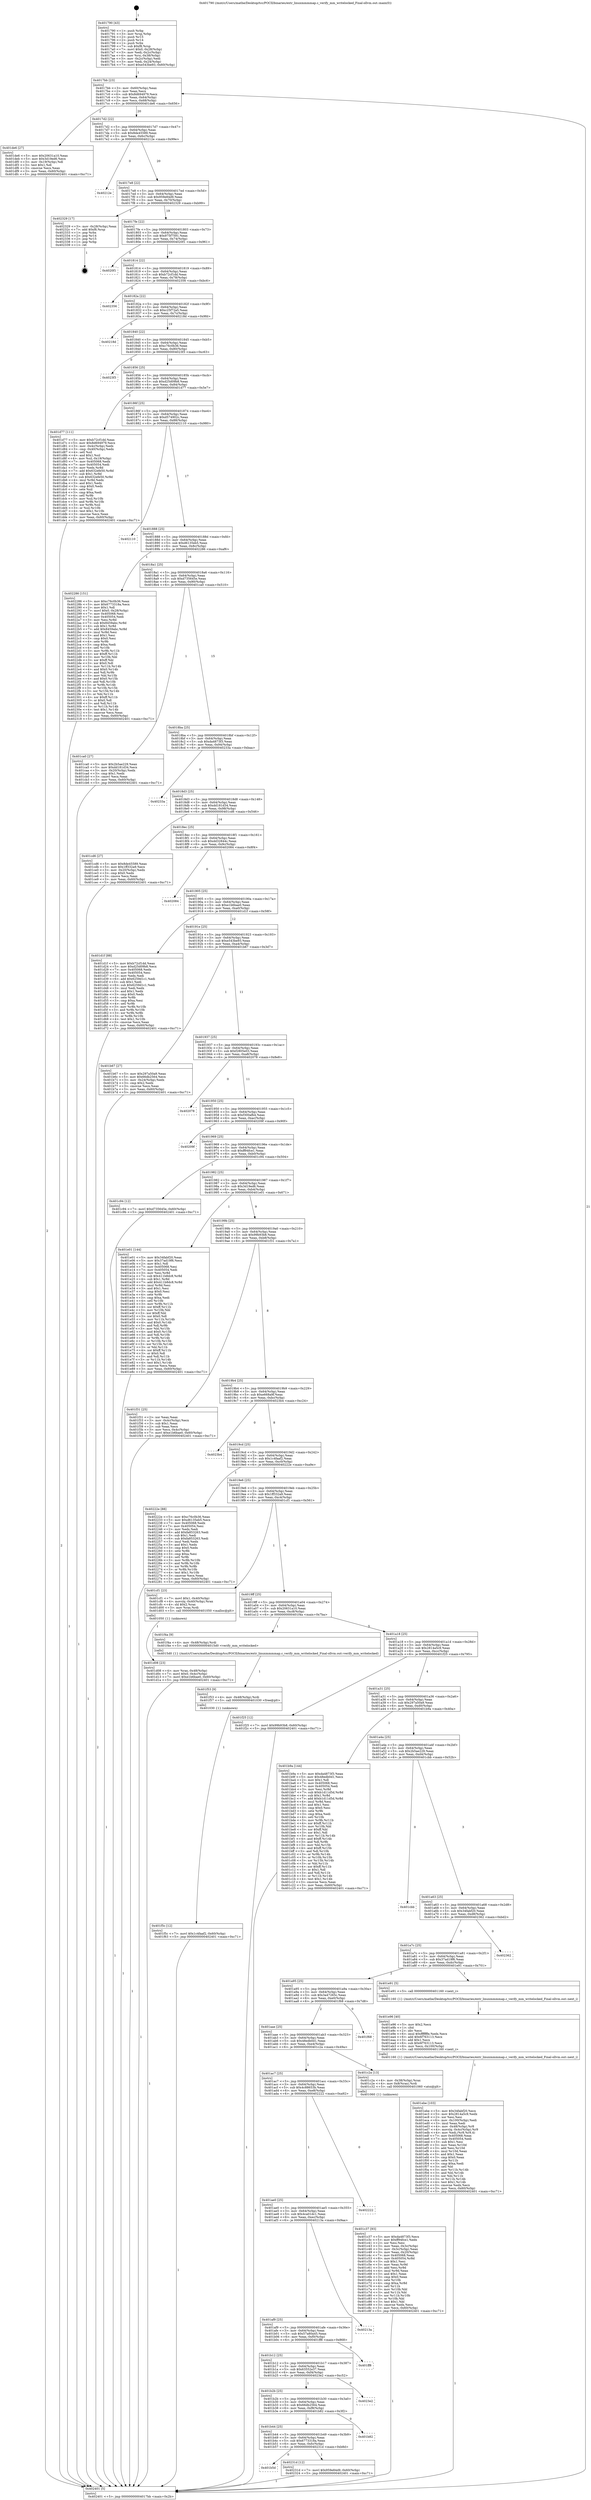 digraph "0x401790" {
  label = "0x401790 (/mnt/c/Users/mathe/Desktop/tcc/POCII/binaries/extr_linuxmmmmap.c_verify_mm_writelocked_Final-ollvm.out::main(0))"
  labelloc = "t"
  node[shape=record]

  Entry [label="",width=0.3,height=0.3,shape=circle,fillcolor=black,style=filled]
  "0x4017bb" [label="{
     0x4017bb [23]\l
     | [instrs]\l
     &nbsp;&nbsp;0x4017bb \<+3\>: mov -0x60(%rbp),%eax\l
     &nbsp;&nbsp;0x4017be \<+2\>: mov %eax,%ecx\l
     &nbsp;&nbsp;0x4017c0 \<+6\>: sub $0x8d694979,%ecx\l
     &nbsp;&nbsp;0x4017c6 \<+3\>: mov %eax,-0x64(%rbp)\l
     &nbsp;&nbsp;0x4017c9 \<+3\>: mov %ecx,-0x68(%rbp)\l
     &nbsp;&nbsp;0x4017cc \<+6\>: je 0000000000401de6 \<main+0x656\>\l
  }"]
  "0x401de6" [label="{
     0x401de6 [27]\l
     | [instrs]\l
     &nbsp;&nbsp;0x401de6 \<+5\>: mov $0x20631a10,%eax\l
     &nbsp;&nbsp;0x401deb \<+5\>: mov $0x3d19ed6,%ecx\l
     &nbsp;&nbsp;0x401df0 \<+3\>: mov -0x19(%rbp),%dl\l
     &nbsp;&nbsp;0x401df3 \<+3\>: test $0x1,%dl\l
     &nbsp;&nbsp;0x401df6 \<+3\>: cmovne %ecx,%eax\l
     &nbsp;&nbsp;0x401df9 \<+3\>: mov %eax,-0x60(%rbp)\l
     &nbsp;&nbsp;0x401dfc \<+5\>: jmp 0000000000402401 \<main+0xc71\>\l
  }"]
  "0x4017d2" [label="{
     0x4017d2 [22]\l
     | [instrs]\l
     &nbsp;&nbsp;0x4017d2 \<+5\>: jmp 00000000004017d7 \<main+0x47\>\l
     &nbsp;&nbsp;0x4017d7 \<+3\>: mov -0x64(%rbp),%eax\l
     &nbsp;&nbsp;0x4017da \<+5\>: sub $0x8de45589,%eax\l
     &nbsp;&nbsp;0x4017df \<+3\>: mov %eax,-0x6c(%rbp)\l
     &nbsp;&nbsp;0x4017e2 \<+6\>: je 000000000040212e \<main+0x99e\>\l
  }"]
  Exit [label="",width=0.3,height=0.3,shape=circle,fillcolor=black,style=filled,peripheries=2]
  "0x40212e" [label="{
     0x40212e\l
  }", style=dashed]
  "0x4017e8" [label="{
     0x4017e8 [22]\l
     | [instrs]\l
     &nbsp;&nbsp;0x4017e8 \<+5\>: jmp 00000000004017ed \<main+0x5d\>\l
     &nbsp;&nbsp;0x4017ed \<+3\>: mov -0x64(%rbp),%eax\l
     &nbsp;&nbsp;0x4017f0 \<+5\>: sub $0x959e84d9,%eax\l
     &nbsp;&nbsp;0x4017f5 \<+3\>: mov %eax,-0x70(%rbp)\l
     &nbsp;&nbsp;0x4017f8 \<+6\>: je 0000000000402329 \<main+0xb99\>\l
  }"]
  "0x401b5d" [label="{
     0x401b5d\l
  }", style=dashed]
  "0x402329" [label="{
     0x402329 [17]\l
     | [instrs]\l
     &nbsp;&nbsp;0x402329 \<+3\>: mov -0x28(%rbp),%eax\l
     &nbsp;&nbsp;0x40232c \<+7\>: add $0xf8,%rsp\l
     &nbsp;&nbsp;0x402333 \<+1\>: pop %rbx\l
     &nbsp;&nbsp;0x402334 \<+2\>: pop %r14\l
     &nbsp;&nbsp;0x402336 \<+2\>: pop %r15\l
     &nbsp;&nbsp;0x402338 \<+1\>: pop %rbp\l
     &nbsp;&nbsp;0x402339 \<+1\>: ret\l
  }"]
  "0x4017fe" [label="{
     0x4017fe [22]\l
     | [instrs]\l
     &nbsp;&nbsp;0x4017fe \<+5\>: jmp 0000000000401803 \<main+0x73\>\l
     &nbsp;&nbsp;0x401803 \<+3\>: mov -0x64(%rbp),%eax\l
     &nbsp;&nbsp;0x401806 \<+5\>: sub $0x975f7591,%eax\l
     &nbsp;&nbsp;0x40180b \<+3\>: mov %eax,-0x74(%rbp)\l
     &nbsp;&nbsp;0x40180e \<+6\>: je 00000000004020f1 \<main+0x961\>\l
  }"]
  "0x40231d" [label="{
     0x40231d [12]\l
     | [instrs]\l
     &nbsp;&nbsp;0x40231d \<+7\>: movl $0x959e84d9,-0x60(%rbp)\l
     &nbsp;&nbsp;0x402324 \<+5\>: jmp 0000000000402401 \<main+0xc71\>\l
  }"]
  "0x4020f1" [label="{
     0x4020f1\l
  }", style=dashed]
  "0x401814" [label="{
     0x401814 [22]\l
     | [instrs]\l
     &nbsp;&nbsp;0x401814 \<+5\>: jmp 0000000000401819 \<main+0x89\>\l
     &nbsp;&nbsp;0x401819 \<+3\>: mov -0x64(%rbp),%eax\l
     &nbsp;&nbsp;0x40181c \<+5\>: sub $0xb72cf1dd,%eax\l
     &nbsp;&nbsp;0x401821 \<+3\>: mov %eax,-0x78(%rbp)\l
     &nbsp;&nbsp;0x401824 \<+6\>: je 0000000000402356 \<main+0xbc6\>\l
  }"]
  "0x401b44" [label="{
     0x401b44 [25]\l
     | [instrs]\l
     &nbsp;&nbsp;0x401b44 \<+5\>: jmp 0000000000401b49 \<main+0x3b9\>\l
     &nbsp;&nbsp;0x401b49 \<+3\>: mov -0x64(%rbp),%eax\l
     &nbsp;&nbsp;0x401b4c \<+5\>: sub $0x6773318a,%eax\l
     &nbsp;&nbsp;0x401b51 \<+6\>: mov %eax,-0xfc(%rbp)\l
     &nbsp;&nbsp;0x401b57 \<+6\>: je 000000000040231d \<main+0xb8d\>\l
  }"]
  "0x402356" [label="{
     0x402356\l
  }", style=dashed]
  "0x40182a" [label="{
     0x40182a [22]\l
     | [instrs]\l
     &nbsp;&nbsp;0x40182a \<+5\>: jmp 000000000040182f \<main+0x9f\>\l
     &nbsp;&nbsp;0x40182f \<+3\>: mov -0x64(%rbp),%eax\l
     &nbsp;&nbsp;0x401832 \<+5\>: sub $0xc25f72a5,%eax\l
     &nbsp;&nbsp;0x401837 \<+3\>: mov %eax,-0x7c(%rbp)\l
     &nbsp;&nbsp;0x40183a \<+6\>: je 000000000040218d \<main+0x9fd\>\l
  }"]
  "0x401b82" [label="{
     0x401b82\l
  }", style=dashed]
  "0x40218d" [label="{
     0x40218d\l
  }", style=dashed]
  "0x401840" [label="{
     0x401840 [22]\l
     | [instrs]\l
     &nbsp;&nbsp;0x401840 \<+5\>: jmp 0000000000401845 \<main+0xb5\>\l
     &nbsp;&nbsp;0x401845 \<+3\>: mov -0x64(%rbp),%eax\l
     &nbsp;&nbsp;0x401848 \<+5\>: sub $0xc76c0b36,%eax\l
     &nbsp;&nbsp;0x40184d \<+3\>: mov %eax,-0x80(%rbp)\l
     &nbsp;&nbsp;0x401850 \<+6\>: je 00000000004023f3 \<main+0xc63\>\l
  }"]
  "0x401b2b" [label="{
     0x401b2b [25]\l
     | [instrs]\l
     &nbsp;&nbsp;0x401b2b \<+5\>: jmp 0000000000401b30 \<main+0x3a0\>\l
     &nbsp;&nbsp;0x401b30 \<+3\>: mov -0x64(%rbp),%eax\l
     &nbsp;&nbsp;0x401b33 \<+5\>: sub $0x66db2564,%eax\l
     &nbsp;&nbsp;0x401b38 \<+6\>: mov %eax,-0xf8(%rbp)\l
     &nbsp;&nbsp;0x401b3e \<+6\>: je 0000000000401b82 \<main+0x3f2\>\l
  }"]
  "0x4023f3" [label="{
     0x4023f3\l
  }", style=dashed]
  "0x401856" [label="{
     0x401856 [25]\l
     | [instrs]\l
     &nbsp;&nbsp;0x401856 \<+5\>: jmp 000000000040185b \<main+0xcb\>\l
     &nbsp;&nbsp;0x40185b \<+3\>: mov -0x64(%rbp),%eax\l
     &nbsp;&nbsp;0x40185e \<+5\>: sub $0xd25d09b8,%eax\l
     &nbsp;&nbsp;0x401863 \<+6\>: mov %eax,-0x84(%rbp)\l
     &nbsp;&nbsp;0x401869 \<+6\>: je 0000000000401d77 \<main+0x5e7\>\l
  }"]
  "0x4023e2" [label="{
     0x4023e2\l
  }", style=dashed]
  "0x401d77" [label="{
     0x401d77 [111]\l
     | [instrs]\l
     &nbsp;&nbsp;0x401d77 \<+5\>: mov $0xb72cf1dd,%eax\l
     &nbsp;&nbsp;0x401d7c \<+5\>: mov $0x8d694979,%ecx\l
     &nbsp;&nbsp;0x401d81 \<+3\>: mov -0x4c(%rbp),%edx\l
     &nbsp;&nbsp;0x401d84 \<+3\>: cmp -0x40(%rbp),%edx\l
     &nbsp;&nbsp;0x401d87 \<+4\>: setl %sil\l
     &nbsp;&nbsp;0x401d8b \<+4\>: and $0x1,%sil\l
     &nbsp;&nbsp;0x401d8f \<+4\>: mov %sil,-0x19(%rbp)\l
     &nbsp;&nbsp;0x401d93 \<+7\>: mov 0x405068,%edx\l
     &nbsp;&nbsp;0x401d9a \<+7\>: mov 0x405054,%edi\l
     &nbsp;&nbsp;0x401da1 \<+3\>: mov %edx,%r8d\l
     &nbsp;&nbsp;0x401da4 \<+7\>: add $0x632efe50,%r8d\l
     &nbsp;&nbsp;0x401dab \<+4\>: sub $0x1,%r8d\l
     &nbsp;&nbsp;0x401daf \<+7\>: sub $0x632efe50,%r8d\l
     &nbsp;&nbsp;0x401db6 \<+4\>: imul %r8d,%edx\l
     &nbsp;&nbsp;0x401dba \<+3\>: and $0x1,%edx\l
     &nbsp;&nbsp;0x401dbd \<+3\>: cmp $0x0,%edx\l
     &nbsp;&nbsp;0x401dc0 \<+4\>: sete %sil\l
     &nbsp;&nbsp;0x401dc4 \<+3\>: cmp $0xa,%edi\l
     &nbsp;&nbsp;0x401dc7 \<+4\>: setl %r9b\l
     &nbsp;&nbsp;0x401dcb \<+3\>: mov %sil,%r10b\l
     &nbsp;&nbsp;0x401dce \<+3\>: and %r9b,%r10b\l
     &nbsp;&nbsp;0x401dd1 \<+3\>: xor %r9b,%sil\l
     &nbsp;&nbsp;0x401dd4 \<+3\>: or %sil,%r10b\l
     &nbsp;&nbsp;0x401dd7 \<+4\>: test $0x1,%r10b\l
     &nbsp;&nbsp;0x401ddb \<+3\>: cmovne %ecx,%eax\l
     &nbsp;&nbsp;0x401dde \<+3\>: mov %eax,-0x60(%rbp)\l
     &nbsp;&nbsp;0x401de1 \<+5\>: jmp 0000000000402401 \<main+0xc71\>\l
  }"]
  "0x40186f" [label="{
     0x40186f [25]\l
     | [instrs]\l
     &nbsp;&nbsp;0x40186f \<+5\>: jmp 0000000000401874 \<main+0xe4\>\l
     &nbsp;&nbsp;0x401874 \<+3\>: mov -0x64(%rbp),%eax\l
     &nbsp;&nbsp;0x401877 \<+5\>: sub $0xd574902c,%eax\l
     &nbsp;&nbsp;0x40187c \<+6\>: mov %eax,-0x88(%rbp)\l
     &nbsp;&nbsp;0x401882 \<+6\>: je 0000000000402110 \<main+0x980\>\l
  }"]
  "0x401b12" [label="{
     0x401b12 [25]\l
     | [instrs]\l
     &nbsp;&nbsp;0x401b12 \<+5\>: jmp 0000000000401b17 \<main+0x387\>\l
     &nbsp;&nbsp;0x401b17 \<+3\>: mov -0x64(%rbp),%eax\l
     &nbsp;&nbsp;0x401b1a \<+5\>: sub $0x63552e37,%eax\l
     &nbsp;&nbsp;0x401b1f \<+6\>: mov %eax,-0xf4(%rbp)\l
     &nbsp;&nbsp;0x401b25 \<+6\>: je 00000000004023e2 \<main+0xc52\>\l
  }"]
  "0x402110" [label="{
     0x402110\l
  }", style=dashed]
  "0x401888" [label="{
     0x401888 [25]\l
     | [instrs]\l
     &nbsp;&nbsp;0x401888 \<+5\>: jmp 000000000040188d \<main+0xfd\>\l
     &nbsp;&nbsp;0x40188d \<+3\>: mov -0x64(%rbp),%eax\l
     &nbsp;&nbsp;0x401890 \<+5\>: sub $0xd6135eb5,%eax\l
     &nbsp;&nbsp;0x401895 \<+6\>: mov %eax,-0x8c(%rbp)\l
     &nbsp;&nbsp;0x40189b \<+6\>: je 0000000000402286 \<main+0xaf6\>\l
  }"]
  "0x401ff8" [label="{
     0x401ff8\l
  }", style=dashed]
  "0x402286" [label="{
     0x402286 [151]\l
     | [instrs]\l
     &nbsp;&nbsp;0x402286 \<+5\>: mov $0xc76c0b36,%eax\l
     &nbsp;&nbsp;0x40228b \<+5\>: mov $0x6773318a,%ecx\l
     &nbsp;&nbsp;0x402290 \<+2\>: mov $0x1,%dl\l
     &nbsp;&nbsp;0x402292 \<+7\>: movl $0x0,-0x28(%rbp)\l
     &nbsp;&nbsp;0x402299 \<+7\>: mov 0x405068,%esi\l
     &nbsp;&nbsp;0x4022a0 \<+7\>: mov 0x405054,%edi\l
     &nbsp;&nbsp;0x4022a7 \<+3\>: mov %esi,%r8d\l
     &nbsp;&nbsp;0x4022aa \<+7\>: sub $0x8459abc,%r8d\l
     &nbsp;&nbsp;0x4022b1 \<+4\>: sub $0x1,%r8d\l
     &nbsp;&nbsp;0x4022b5 \<+7\>: add $0x8459abc,%r8d\l
     &nbsp;&nbsp;0x4022bc \<+4\>: imul %r8d,%esi\l
     &nbsp;&nbsp;0x4022c0 \<+3\>: and $0x1,%esi\l
     &nbsp;&nbsp;0x4022c3 \<+3\>: cmp $0x0,%esi\l
     &nbsp;&nbsp;0x4022c6 \<+4\>: sete %r9b\l
     &nbsp;&nbsp;0x4022ca \<+3\>: cmp $0xa,%edi\l
     &nbsp;&nbsp;0x4022cd \<+4\>: setl %r10b\l
     &nbsp;&nbsp;0x4022d1 \<+3\>: mov %r9b,%r11b\l
     &nbsp;&nbsp;0x4022d4 \<+4\>: xor $0xff,%r11b\l
     &nbsp;&nbsp;0x4022d8 \<+3\>: mov %r10b,%bl\l
     &nbsp;&nbsp;0x4022db \<+3\>: xor $0xff,%bl\l
     &nbsp;&nbsp;0x4022de \<+3\>: xor $0x0,%dl\l
     &nbsp;&nbsp;0x4022e1 \<+3\>: mov %r11b,%r14b\l
     &nbsp;&nbsp;0x4022e4 \<+4\>: and $0x0,%r14b\l
     &nbsp;&nbsp;0x4022e8 \<+3\>: and %dl,%r9b\l
     &nbsp;&nbsp;0x4022eb \<+3\>: mov %bl,%r15b\l
     &nbsp;&nbsp;0x4022ee \<+4\>: and $0x0,%r15b\l
     &nbsp;&nbsp;0x4022f2 \<+3\>: and %dl,%r10b\l
     &nbsp;&nbsp;0x4022f5 \<+3\>: or %r9b,%r14b\l
     &nbsp;&nbsp;0x4022f8 \<+3\>: or %r10b,%r15b\l
     &nbsp;&nbsp;0x4022fb \<+3\>: xor %r15b,%r14b\l
     &nbsp;&nbsp;0x4022fe \<+3\>: or %bl,%r11b\l
     &nbsp;&nbsp;0x402301 \<+4\>: xor $0xff,%r11b\l
     &nbsp;&nbsp;0x402305 \<+3\>: or $0x0,%dl\l
     &nbsp;&nbsp;0x402308 \<+3\>: and %dl,%r11b\l
     &nbsp;&nbsp;0x40230b \<+3\>: or %r11b,%r14b\l
     &nbsp;&nbsp;0x40230e \<+4\>: test $0x1,%r14b\l
     &nbsp;&nbsp;0x402312 \<+3\>: cmovne %ecx,%eax\l
     &nbsp;&nbsp;0x402315 \<+3\>: mov %eax,-0x60(%rbp)\l
     &nbsp;&nbsp;0x402318 \<+5\>: jmp 0000000000402401 \<main+0xc71\>\l
  }"]
  "0x4018a1" [label="{
     0x4018a1 [25]\l
     | [instrs]\l
     &nbsp;&nbsp;0x4018a1 \<+5\>: jmp 00000000004018a6 \<main+0x116\>\l
     &nbsp;&nbsp;0x4018a6 \<+3\>: mov -0x64(%rbp),%eax\l
     &nbsp;&nbsp;0x4018a9 \<+5\>: sub $0xd735645e,%eax\l
     &nbsp;&nbsp;0x4018ae \<+6\>: mov %eax,-0x90(%rbp)\l
     &nbsp;&nbsp;0x4018b4 \<+6\>: je 0000000000401ca0 \<main+0x510\>\l
  }"]
  "0x401af9" [label="{
     0x401af9 [25]\l
     | [instrs]\l
     &nbsp;&nbsp;0x401af9 \<+5\>: jmp 0000000000401afe \<main+0x36e\>\l
     &nbsp;&nbsp;0x401afe \<+3\>: mov -0x64(%rbp),%eax\l
     &nbsp;&nbsp;0x401b01 \<+5\>: sub $0x57a80a45,%eax\l
     &nbsp;&nbsp;0x401b06 \<+6\>: mov %eax,-0xf0(%rbp)\l
     &nbsp;&nbsp;0x401b0c \<+6\>: je 0000000000401ff8 \<main+0x868\>\l
  }"]
  "0x401ca0" [label="{
     0x401ca0 [27]\l
     | [instrs]\l
     &nbsp;&nbsp;0x401ca0 \<+5\>: mov $0x2b5ae229,%eax\l
     &nbsp;&nbsp;0x401ca5 \<+5\>: mov $0xdd181d34,%ecx\l
     &nbsp;&nbsp;0x401caa \<+3\>: mov -0x20(%rbp),%edx\l
     &nbsp;&nbsp;0x401cad \<+3\>: cmp $0x1,%edx\l
     &nbsp;&nbsp;0x401cb0 \<+3\>: cmovl %ecx,%eax\l
     &nbsp;&nbsp;0x401cb3 \<+3\>: mov %eax,-0x60(%rbp)\l
     &nbsp;&nbsp;0x401cb6 \<+5\>: jmp 0000000000402401 \<main+0xc71\>\l
  }"]
  "0x4018ba" [label="{
     0x4018ba [25]\l
     | [instrs]\l
     &nbsp;&nbsp;0x4018ba \<+5\>: jmp 00000000004018bf \<main+0x12f\>\l
     &nbsp;&nbsp;0x4018bf \<+3\>: mov -0x64(%rbp),%eax\l
     &nbsp;&nbsp;0x4018c2 \<+5\>: sub $0xda4873f3,%eax\l
     &nbsp;&nbsp;0x4018c7 \<+6\>: mov %eax,-0x94(%rbp)\l
     &nbsp;&nbsp;0x4018cd \<+6\>: je 000000000040233a \<main+0xbaa\>\l
  }"]
  "0x40213a" [label="{
     0x40213a\l
  }", style=dashed]
  "0x40233a" [label="{
     0x40233a\l
  }", style=dashed]
  "0x4018d3" [label="{
     0x4018d3 [25]\l
     | [instrs]\l
     &nbsp;&nbsp;0x4018d3 \<+5\>: jmp 00000000004018d8 \<main+0x148\>\l
     &nbsp;&nbsp;0x4018d8 \<+3\>: mov -0x64(%rbp),%eax\l
     &nbsp;&nbsp;0x4018db \<+5\>: sub $0xdd181d34,%eax\l
     &nbsp;&nbsp;0x4018e0 \<+6\>: mov %eax,-0x98(%rbp)\l
     &nbsp;&nbsp;0x4018e6 \<+6\>: je 0000000000401cd6 \<main+0x546\>\l
  }"]
  "0x401ae0" [label="{
     0x401ae0 [25]\l
     | [instrs]\l
     &nbsp;&nbsp;0x401ae0 \<+5\>: jmp 0000000000401ae5 \<main+0x355\>\l
     &nbsp;&nbsp;0x401ae5 \<+3\>: mov -0x64(%rbp),%eax\l
     &nbsp;&nbsp;0x401ae8 \<+5\>: sub $0x4ca01dc1,%eax\l
     &nbsp;&nbsp;0x401aed \<+6\>: mov %eax,-0xec(%rbp)\l
     &nbsp;&nbsp;0x401af3 \<+6\>: je 000000000040213a \<main+0x9aa\>\l
  }"]
  "0x401cd6" [label="{
     0x401cd6 [27]\l
     | [instrs]\l
     &nbsp;&nbsp;0x401cd6 \<+5\>: mov $0x8de45589,%eax\l
     &nbsp;&nbsp;0x401cdb \<+5\>: mov $0x1ff332a9,%ecx\l
     &nbsp;&nbsp;0x401ce0 \<+3\>: mov -0x20(%rbp),%edx\l
     &nbsp;&nbsp;0x401ce3 \<+3\>: cmp $0x0,%edx\l
     &nbsp;&nbsp;0x401ce6 \<+3\>: cmove %ecx,%eax\l
     &nbsp;&nbsp;0x401ce9 \<+3\>: mov %eax,-0x60(%rbp)\l
     &nbsp;&nbsp;0x401cec \<+5\>: jmp 0000000000402401 \<main+0xc71\>\l
  }"]
  "0x4018ec" [label="{
     0x4018ec [25]\l
     | [instrs]\l
     &nbsp;&nbsp;0x4018ec \<+5\>: jmp 00000000004018f1 \<main+0x161\>\l
     &nbsp;&nbsp;0x4018f1 \<+3\>: mov -0x64(%rbp),%eax\l
     &nbsp;&nbsp;0x4018f4 \<+5\>: sub $0xdd32844c,%eax\l
     &nbsp;&nbsp;0x4018f9 \<+6\>: mov %eax,-0x9c(%rbp)\l
     &nbsp;&nbsp;0x4018ff \<+6\>: je 0000000000402084 \<main+0x8f4\>\l
  }"]
  "0x402222" [label="{
     0x402222\l
  }", style=dashed]
  "0x402084" [label="{
     0x402084\l
  }", style=dashed]
  "0x401905" [label="{
     0x401905 [25]\l
     | [instrs]\l
     &nbsp;&nbsp;0x401905 \<+5\>: jmp 000000000040190a \<main+0x17a\>\l
     &nbsp;&nbsp;0x40190a \<+3\>: mov -0x64(%rbp),%eax\l
     &nbsp;&nbsp;0x40190d \<+5\>: sub $0xe1b6bae0,%eax\l
     &nbsp;&nbsp;0x401912 \<+6\>: mov %eax,-0xa0(%rbp)\l
     &nbsp;&nbsp;0x401918 \<+6\>: je 0000000000401d1f \<main+0x58f\>\l
  }"]
  "0x401f5c" [label="{
     0x401f5c [12]\l
     | [instrs]\l
     &nbsp;&nbsp;0x401f5c \<+7\>: movl $0x1c4faaf2,-0x60(%rbp)\l
     &nbsp;&nbsp;0x401f63 \<+5\>: jmp 0000000000402401 \<main+0xc71\>\l
  }"]
  "0x401d1f" [label="{
     0x401d1f [88]\l
     | [instrs]\l
     &nbsp;&nbsp;0x401d1f \<+5\>: mov $0xb72cf1dd,%eax\l
     &nbsp;&nbsp;0x401d24 \<+5\>: mov $0xd25d09b8,%ecx\l
     &nbsp;&nbsp;0x401d29 \<+7\>: mov 0x405068,%edx\l
     &nbsp;&nbsp;0x401d30 \<+7\>: mov 0x405054,%esi\l
     &nbsp;&nbsp;0x401d37 \<+2\>: mov %edx,%edi\l
     &nbsp;&nbsp;0x401d39 \<+6\>: add $0x6259d1c1,%edi\l
     &nbsp;&nbsp;0x401d3f \<+3\>: sub $0x1,%edi\l
     &nbsp;&nbsp;0x401d42 \<+6\>: sub $0x6259d1c1,%edi\l
     &nbsp;&nbsp;0x401d48 \<+3\>: imul %edi,%edx\l
     &nbsp;&nbsp;0x401d4b \<+3\>: and $0x1,%edx\l
     &nbsp;&nbsp;0x401d4e \<+3\>: cmp $0x0,%edx\l
     &nbsp;&nbsp;0x401d51 \<+4\>: sete %r8b\l
     &nbsp;&nbsp;0x401d55 \<+3\>: cmp $0xa,%esi\l
     &nbsp;&nbsp;0x401d58 \<+4\>: setl %r9b\l
     &nbsp;&nbsp;0x401d5c \<+3\>: mov %r8b,%r10b\l
     &nbsp;&nbsp;0x401d5f \<+3\>: and %r9b,%r10b\l
     &nbsp;&nbsp;0x401d62 \<+3\>: xor %r9b,%r8b\l
     &nbsp;&nbsp;0x401d65 \<+3\>: or %r8b,%r10b\l
     &nbsp;&nbsp;0x401d68 \<+4\>: test $0x1,%r10b\l
     &nbsp;&nbsp;0x401d6c \<+3\>: cmovne %ecx,%eax\l
     &nbsp;&nbsp;0x401d6f \<+3\>: mov %eax,-0x60(%rbp)\l
     &nbsp;&nbsp;0x401d72 \<+5\>: jmp 0000000000402401 \<main+0xc71\>\l
  }"]
  "0x40191e" [label="{
     0x40191e [25]\l
     | [instrs]\l
     &nbsp;&nbsp;0x40191e \<+5\>: jmp 0000000000401923 \<main+0x193\>\l
     &nbsp;&nbsp;0x401923 \<+3\>: mov -0x64(%rbp),%eax\l
     &nbsp;&nbsp;0x401926 \<+5\>: sub $0xe543be93,%eax\l
     &nbsp;&nbsp;0x40192b \<+6\>: mov %eax,-0xa4(%rbp)\l
     &nbsp;&nbsp;0x401931 \<+6\>: je 0000000000401b67 \<main+0x3d7\>\l
  }"]
  "0x401f53" [label="{
     0x401f53 [9]\l
     | [instrs]\l
     &nbsp;&nbsp;0x401f53 \<+4\>: mov -0x48(%rbp),%rdi\l
     &nbsp;&nbsp;0x401f57 \<+5\>: call 0000000000401030 \<free@plt\>\l
     | [calls]\l
     &nbsp;&nbsp;0x401030 \{1\} (unknown)\l
  }"]
  "0x401b67" [label="{
     0x401b67 [27]\l
     | [instrs]\l
     &nbsp;&nbsp;0x401b67 \<+5\>: mov $0x297a50a9,%eax\l
     &nbsp;&nbsp;0x401b6c \<+5\>: mov $0x66db2564,%ecx\l
     &nbsp;&nbsp;0x401b71 \<+3\>: mov -0x24(%rbp),%edx\l
     &nbsp;&nbsp;0x401b74 \<+3\>: cmp $0x2,%edx\l
     &nbsp;&nbsp;0x401b77 \<+3\>: cmovne %ecx,%eax\l
     &nbsp;&nbsp;0x401b7a \<+3\>: mov %eax,-0x60(%rbp)\l
     &nbsp;&nbsp;0x401b7d \<+5\>: jmp 0000000000402401 \<main+0xc71\>\l
  }"]
  "0x401937" [label="{
     0x401937 [25]\l
     | [instrs]\l
     &nbsp;&nbsp;0x401937 \<+5\>: jmp 000000000040193c \<main+0x1ac\>\l
     &nbsp;&nbsp;0x40193c \<+3\>: mov -0x64(%rbp),%eax\l
     &nbsp;&nbsp;0x40193f \<+5\>: sub $0xf2805e03,%eax\l
     &nbsp;&nbsp;0x401944 \<+6\>: mov %eax,-0xa8(%rbp)\l
     &nbsp;&nbsp;0x40194a \<+6\>: je 0000000000402078 \<main+0x8e8\>\l
  }"]
  "0x402401" [label="{
     0x402401 [5]\l
     | [instrs]\l
     &nbsp;&nbsp;0x402401 \<+5\>: jmp 00000000004017bb \<main+0x2b\>\l
  }"]
  "0x401790" [label="{
     0x401790 [43]\l
     | [instrs]\l
     &nbsp;&nbsp;0x401790 \<+1\>: push %rbp\l
     &nbsp;&nbsp;0x401791 \<+3\>: mov %rsp,%rbp\l
     &nbsp;&nbsp;0x401794 \<+2\>: push %r15\l
     &nbsp;&nbsp;0x401796 \<+2\>: push %r14\l
     &nbsp;&nbsp;0x401798 \<+1\>: push %rbx\l
     &nbsp;&nbsp;0x401799 \<+7\>: sub $0xf8,%rsp\l
     &nbsp;&nbsp;0x4017a0 \<+7\>: movl $0x0,-0x28(%rbp)\l
     &nbsp;&nbsp;0x4017a7 \<+3\>: mov %edi,-0x2c(%rbp)\l
     &nbsp;&nbsp;0x4017aa \<+4\>: mov %rsi,-0x38(%rbp)\l
     &nbsp;&nbsp;0x4017ae \<+3\>: mov -0x2c(%rbp),%edi\l
     &nbsp;&nbsp;0x4017b1 \<+3\>: mov %edi,-0x24(%rbp)\l
     &nbsp;&nbsp;0x4017b4 \<+7\>: movl $0xe543be93,-0x60(%rbp)\l
  }"]
  "0x401ebe" [label="{
     0x401ebe [103]\l
     | [instrs]\l
     &nbsp;&nbsp;0x401ebe \<+5\>: mov $0x34fabf20,%ecx\l
     &nbsp;&nbsp;0x401ec3 \<+5\>: mov $0x2814a5c9,%edx\l
     &nbsp;&nbsp;0x401ec8 \<+2\>: xor %esi,%esi\l
     &nbsp;&nbsp;0x401eca \<+6\>: mov -0x100(%rbp),%edi\l
     &nbsp;&nbsp;0x401ed0 \<+3\>: imul %eax,%edi\l
     &nbsp;&nbsp;0x401ed3 \<+4\>: mov -0x48(%rbp),%r8\l
     &nbsp;&nbsp;0x401ed7 \<+4\>: movslq -0x4c(%rbp),%r9\l
     &nbsp;&nbsp;0x401edb \<+4\>: mov %edi,(%r8,%r9,4)\l
     &nbsp;&nbsp;0x401edf \<+7\>: mov 0x405068,%eax\l
     &nbsp;&nbsp;0x401ee6 \<+7\>: mov 0x405054,%edi\l
     &nbsp;&nbsp;0x401eed \<+3\>: sub $0x1,%esi\l
     &nbsp;&nbsp;0x401ef0 \<+3\>: mov %eax,%r10d\l
     &nbsp;&nbsp;0x401ef3 \<+3\>: add %esi,%r10d\l
     &nbsp;&nbsp;0x401ef6 \<+4\>: imul %r10d,%eax\l
     &nbsp;&nbsp;0x401efa \<+3\>: and $0x1,%eax\l
     &nbsp;&nbsp;0x401efd \<+3\>: cmp $0x0,%eax\l
     &nbsp;&nbsp;0x401f00 \<+4\>: sete %r11b\l
     &nbsp;&nbsp;0x401f04 \<+3\>: cmp $0xa,%edi\l
     &nbsp;&nbsp;0x401f07 \<+3\>: setl %bl\l
     &nbsp;&nbsp;0x401f0a \<+3\>: mov %r11b,%r14b\l
     &nbsp;&nbsp;0x401f0d \<+3\>: and %bl,%r14b\l
     &nbsp;&nbsp;0x401f10 \<+3\>: xor %bl,%r11b\l
     &nbsp;&nbsp;0x401f13 \<+3\>: or %r11b,%r14b\l
     &nbsp;&nbsp;0x401f16 \<+4\>: test $0x1,%r14b\l
     &nbsp;&nbsp;0x401f1a \<+3\>: cmovne %edx,%ecx\l
     &nbsp;&nbsp;0x401f1d \<+3\>: mov %ecx,-0x60(%rbp)\l
     &nbsp;&nbsp;0x401f20 \<+5\>: jmp 0000000000402401 \<main+0xc71\>\l
  }"]
  "0x402078" [label="{
     0x402078\l
  }", style=dashed]
  "0x401950" [label="{
     0x401950 [25]\l
     | [instrs]\l
     &nbsp;&nbsp;0x401950 \<+5\>: jmp 0000000000401955 \<main+0x1c5\>\l
     &nbsp;&nbsp;0x401955 \<+3\>: mov -0x64(%rbp),%eax\l
     &nbsp;&nbsp;0x401958 \<+5\>: sub $0xf300afb4,%eax\l
     &nbsp;&nbsp;0x40195d \<+6\>: mov %eax,-0xac(%rbp)\l
     &nbsp;&nbsp;0x401963 \<+6\>: je 000000000040209f \<main+0x90f\>\l
  }"]
  "0x401e96" [label="{
     0x401e96 [40]\l
     | [instrs]\l
     &nbsp;&nbsp;0x401e96 \<+5\>: mov $0x2,%ecx\l
     &nbsp;&nbsp;0x401e9b \<+1\>: cltd\l
     &nbsp;&nbsp;0x401e9c \<+2\>: idiv %ecx\l
     &nbsp;&nbsp;0x401e9e \<+6\>: imul $0xfffffffe,%edx,%ecx\l
     &nbsp;&nbsp;0x401ea4 \<+6\>: add $0x6f763113,%ecx\l
     &nbsp;&nbsp;0x401eaa \<+3\>: add $0x1,%ecx\l
     &nbsp;&nbsp;0x401ead \<+6\>: sub $0x6f763113,%ecx\l
     &nbsp;&nbsp;0x401eb3 \<+6\>: mov %ecx,-0x100(%rbp)\l
     &nbsp;&nbsp;0x401eb9 \<+5\>: call 0000000000401160 \<next_i\>\l
     | [calls]\l
     &nbsp;&nbsp;0x401160 \{1\} (/mnt/c/Users/mathe/Desktop/tcc/POCII/binaries/extr_linuxmmmmap.c_verify_mm_writelocked_Final-ollvm.out::next_i)\l
  }"]
  "0x40209f" [label="{
     0x40209f\l
  }", style=dashed]
  "0x401969" [label="{
     0x401969 [25]\l
     | [instrs]\l
     &nbsp;&nbsp;0x401969 \<+5\>: jmp 000000000040196e \<main+0x1de\>\l
     &nbsp;&nbsp;0x40196e \<+3\>: mov -0x64(%rbp),%eax\l
     &nbsp;&nbsp;0x401971 \<+5\>: sub $0xff94fce1,%eax\l
     &nbsp;&nbsp;0x401976 \<+6\>: mov %eax,-0xb0(%rbp)\l
     &nbsp;&nbsp;0x40197c \<+6\>: je 0000000000401c94 \<main+0x504\>\l
  }"]
  "0x401d08" [label="{
     0x401d08 [23]\l
     | [instrs]\l
     &nbsp;&nbsp;0x401d08 \<+4\>: mov %rax,-0x48(%rbp)\l
     &nbsp;&nbsp;0x401d0c \<+7\>: movl $0x0,-0x4c(%rbp)\l
     &nbsp;&nbsp;0x401d13 \<+7\>: movl $0xe1b6bae0,-0x60(%rbp)\l
     &nbsp;&nbsp;0x401d1a \<+5\>: jmp 0000000000402401 \<main+0xc71\>\l
  }"]
  "0x401c94" [label="{
     0x401c94 [12]\l
     | [instrs]\l
     &nbsp;&nbsp;0x401c94 \<+7\>: movl $0xd735645e,-0x60(%rbp)\l
     &nbsp;&nbsp;0x401c9b \<+5\>: jmp 0000000000402401 \<main+0xc71\>\l
  }"]
  "0x401982" [label="{
     0x401982 [25]\l
     | [instrs]\l
     &nbsp;&nbsp;0x401982 \<+5\>: jmp 0000000000401987 \<main+0x1f7\>\l
     &nbsp;&nbsp;0x401987 \<+3\>: mov -0x64(%rbp),%eax\l
     &nbsp;&nbsp;0x40198a \<+5\>: sub $0x3d19ed6,%eax\l
     &nbsp;&nbsp;0x40198f \<+6\>: mov %eax,-0xb4(%rbp)\l
     &nbsp;&nbsp;0x401995 \<+6\>: je 0000000000401e01 \<main+0x671\>\l
  }"]
  "0x401c37" [label="{
     0x401c37 [93]\l
     | [instrs]\l
     &nbsp;&nbsp;0x401c37 \<+5\>: mov $0xda4873f3,%ecx\l
     &nbsp;&nbsp;0x401c3c \<+5\>: mov $0xff94fce1,%edx\l
     &nbsp;&nbsp;0x401c41 \<+2\>: xor %esi,%esi\l
     &nbsp;&nbsp;0x401c43 \<+3\>: mov %eax,-0x3c(%rbp)\l
     &nbsp;&nbsp;0x401c46 \<+3\>: mov -0x3c(%rbp),%eax\l
     &nbsp;&nbsp;0x401c49 \<+3\>: mov %eax,-0x20(%rbp)\l
     &nbsp;&nbsp;0x401c4c \<+7\>: mov 0x405068,%eax\l
     &nbsp;&nbsp;0x401c53 \<+8\>: mov 0x405054,%r8d\l
     &nbsp;&nbsp;0x401c5b \<+3\>: sub $0x1,%esi\l
     &nbsp;&nbsp;0x401c5e \<+3\>: mov %eax,%r9d\l
     &nbsp;&nbsp;0x401c61 \<+3\>: add %esi,%r9d\l
     &nbsp;&nbsp;0x401c64 \<+4\>: imul %r9d,%eax\l
     &nbsp;&nbsp;0x401c68 \<+3\>: and $0x1,%eax\l
     &nbsp;&nbsp;0x401c6b \<+3\>: cmp $0x0,%eax\l
     &nbsp;&nbsp;0x401c6e \<+4\>: sete %r10b\l
     &nbsp;&nbsp;0x401c72 \<+4\>: cmp $0xa,%r8d\l
     &nbsp;&nbsp;0x401c76 \<+4\>: setl %r11b\l
     &nbsp;&nbsp;0x401c7a \<+3\>: mov %r10b,%bl\l
     &nbsp;&nbsp;0x401c7d \<+3\>: and %r11b,%bl\l
     &nbsp;&nbsp;0x401c80 \<+3\>: xor %r11b,%r10b\l
     &nbsp;&nbsp;0x401c83 \<+3\>: or %r10b,%bl\l
     &nbsp;&nbsp;0x401c86 \<+3\>: test $0x1,%bl\l
     &nbsp;&nbsp;0x401c89 \<+3\>: cmovne %edx,%ecx\l
     &nbsp;&nbsp;0x401c8c \<+3\>: mov %ecx,-0x60(%rbp)\l
     &nbsp;&nbsp;0x401c8f \<+5\>: jmp 0000000000402401 \<main+0xc71\>\l
  }"]
  "0x401e01" [label="{
     0x401e01 [144]\l
     | [instrs]\l
     &nbsp;&nbsp;0x401e01 \<+5\>: mov $0x34fabf20,%eax\l
     &nbsp;&nbsp;0x401e06 \<+5\>: mov $0x37ad19f6,%ecx\l
     &nbsp;&nbsp;0x401e0b \<+2\>: mov $0x1,%dl\l
     &nbsp;&nbsp;0x401e0d \<+7\>: mov 0x405068,%esi\l
     &nbsp;&nbsp;0x401e14 \<+7\>: mov 0x405054,%edi\l
     &nbsp;&nbsp;0x401e1b \<+3\>: mov %esi,%r8d\l
     &nbsp;&nbsp;0x401e1e \<+7\>: sub $0x411b8dc8,%r8d\l
     &nbsp;&nbsp;0x401e25 \<+4\>: sub $0x1,%r8d\l
     &nbsp;&nbsp;0x401e29 \<+7\>: add $0x411b8dc8,%r8d\l
     &nbsp;&nbsp;0x401e30 \<+4\>: imul %r8d,%esi\l
     &nbsp;&nbsp;0x401e34 \<+3\>: and $0x1,%esi\l
     &nbsp;&nbsp;0x401e37 \<+3\>: cmp $0x0,%esi\l
     &nbsp;&nbsp;0x401e3a \<+4\>: sete %r9b\l
     &nbsp;&nbsp;0x401e3e \<+3\>: cmp $0xa,%edi\l
     &nbsp;&nbsp;0x401e41 \<+4\>: setl %r10b\l
     &nbsp;&nbsp;0x401e45 \<+3\>: mov %r9b,%r11b\l
     &nbsp;&nbsp;0x401e48 \<+4\>: xor $0xff,%r11b\l
     &nbsp;&nbsp;0x401e4c \<+3\>: mov %r10b,%bl\l
     &nbsp;&nbsp;0x401e4f \<+3\>: xor $0xff,%bl\l
     &nbsp;&nbsp;0x401e52 \<+3\>: xor $0x0,%dl\l
     &nbsp;&nbsp;0x401e55 \<+3\>: mov %r11b,%r14b\l
     &nbsp;&nbsp;0x401e58 \<+4\>: and $0x0,%r14b\l
     &nbsp;&nbsp;0x401e5c \<+3\>: and %dl,%r9b\l
     &nbsp;&nbsp;0x401e5f \<+3\>: mov %bl,%r15b\l
     &nbsp;&nbsp;0x401e62 \<+4\>: and $0x0,%r15b\l
     &nbsp;&nbsp;0x401e66 \<+3\>: and %dl,%r10b\l
     &nbsp;&nbsp;0x401e69 \<+3\>: or %r9b,%r14b\l
     &nbsp;&nbsp;0x401e6c \<+3\>: or %r10b,%r15b\l
     &nbsp;&nbsp;0x401e6f \<+3\>: xor %r15b,%r14b\l
     &nbsp;&nbsp;0x401e72 \<+3\>: or %bl,%r11b\l
     &nbsp;&nbsp;0x401e75 \<+4\>: xor $0xff,%r11b\l
     &nbsp;&nbsp;0x401e79 \<+3\>: or $0x0,%dl\l
     &nbsp;&nbsp;0x401e7c \<+3\>: and %dl,%r11b\l
     &nbsp;&nbsp;0x401e7f \<+3\>: or %r11b,%r14b\l
     &nbsp;&nbsp;0x401e82 \<+4\>: test $0x1,%r14b\l
     &nbsp;&nbsp;0x401e86 \<+3\>: cmovne %ecx,%eax\l
     &nbsp;&nbsp;0x401e89 \<+3\>: mov %eax,-0x60(%rbp)\l
     &nbsp;&nbsp;0x401e8c \<+5\>: jmp 0000000000402401 \<main+0xc71\>\l
  }"]
  "0x40199b" [label="{
     0x40199b [25]\l
     | [instrs]\l
     &nbsp;&nbsp;0x40199b \<+5\>: jmp 00000000004019a0 \<main+0x210\>\l
     &nbsp;&nbsp;0x4019a0 \<+3\>: mov -0x64(%rbp),%eax\l
     &nbsp;&nbsp;0x4019a3 \<+5\>: sub $0x99b93b8,%eax\l
     &nbsp;&nbsp;0x4019a8 \<+6\>: mov %eax,-0xb8(%rbp)\l
     &nbsp;&nbsp;0x4019ae \<+6\>: je 0000000000401f31 \<main+0x7a1\>\l
  }"]
  "0x401ac7" [label="{
     0x401ac7 [25]\l
     | [instrs]\l
     &nbsp;&nbsp;0x401ac7 \<+5\>: jmp 0000000000401acc \<main+0x33c\>\l
     &nbsp;&nbsp;0x401acc \<+3\>: mov -0x64(%rbp),%eax\l
     &nbsp;&nbsp;0x401acf \<+5\>: sub $0x4c88653b,%eax\l
     &nbsp;&nbsp;0x401ad4 \<+6\>: mov %eax,-0xe8(%rbp)\l
     &nbsp;&nbsp;0x401ada \<+6\>: je 0000000000402222 \<main+0xa92\>\l
  }"]
  "0x401f31" [label="{
     0x401f31 [25]\l
     | [instrs]\l
     &nbsp;&nbsp;0x401f31 \<+2\>: xor %eax,%eax\l
     &nbsp;&nbsp;0x401f33 \<+3\>: mov -0x4c(%rbp),%ecx\l
     &nbsp;&nbsp;0x401f36 \<+3\>: sub $0x1,%eax\l
     &nbsp;&nbsp;0x401f39 \<+2\>: sub %eax,%ecx\l
     &nbsp;&nbsp;0x401f3b \<+3\>: mov %ecx,-0x4c(%rbp)\l
     &nbsp;&nbsp;0x401f3e \<+7\>: movl $0xe1b6bae0,-0x60(%rbp)\l
     &nbsp;&nbsp;0x401f45 \<+5\>: jmp 0000000000402401 \<main+0xc71\>\l
  }"]
  "0x4019b4" [label="{
     0x4019b4 [25]\l
     | [instrs]\l
     &nbsp;&nbsp;0x4019b4 \<+5\>: jmp 00000000004019b9 \<main+0x229\>\l
     &nbsp;&nbsp;0x4019b9 \<+3\>: mov -0x64(%rbp),%eax\l
     &nbsp;&nbsp;0x4019bc \<+5\>: sub $0xe668a9f,%eax\l
     &nbsp;&nbsp;0x4019c1 \<+6\>: mov %eax,-0xbc(%rbp)\l
     &nbsp;&nbsp;0x4019c7 \<+6\>: je 00000000004023b4 \<main+0xc24\>\l
  }"]
  "0x401c2a" [label="{
     0x401c2a [13]\l
     | [instrs]\l
     &nbsp;&nbsp;0x401c2a \<+4\>: mov -0x38(%rbp),%rax\l
     &nbsp;&nbsp;0x401c2e \<+4\>: mov 0x8(%rax),%rdi\l
     &nbsp;&nbsp;0x401c32 \<+5\>: call 0000000000401060 \<atoi@plt\>\l
     | [calls]\l
     &nbsp;&nbsp;0x401060 \{1\} (unknown)\l
  }"]
  "0x4023b4" [label="{
     0x4023b4\l
  }", style=dashed]
  "0x4019cd" [label="{
     0x4019cd [25]\l
     | [instrs]\l
     &nbsp;&nbsp;0x4019cd \<+5\>: jmp 00000000004019d2 \<main+0x242\>\l
     &nbsp;&nbsp;0x4019d2 \<+3\>: mov -0x64(%rbp),%eax\l
     &nbsp;&nbsp;0x4019d5 \<+5\>: sub $0x1c4faaf2,%eax\l
     &nbsp;&nbsp;0x4019da \<+6\>: mov %eax,-0xc0(%rbp)\l
     &nbsp;&nbsp;0x4019e0 \<+6\>: je 000000000040222e \<main+0xa9e\>\l
  }"]
  "0x401aae" [label="{
     0x401aae [25]\l
     | [instrs]\l
     &nbsp;&nbsp;0x401aae \<+5\>: jmp 0000000000401ab3 \<main+0x323\>\l
     &nbsp;&nbsp;0x401ab3 \<+3\>: mov -0x64(%rbp),%eax\l
     &nbsp;&nbsp;0x401ab6 \<+5\>: sub $0x48edb0d1,%eax\l
     &nbsp;&nbsp;0x401abb \<+6\>: mov %eax,-0xe4(%rbp)\l
     &nbsp;&nbsp;0x401ac1 \<+6\>: je 0000000000401c2a \<main+0x49a\>\l
  }"]
  "0x40222e" [label="{
     0x40222e [88]\l
     | [instrs]\l
     &nbsp;&nbsp;0x40222e \<+5\>: mov $0xc76c0b36,%eax\l
     &nbsp;&nbsp;0x402233 \<+5\>: mov $0xd6135eb5,%ecx\l
     &nbsp;&nbsp;0x402238 \<+7\>: mov 0x405068,%edx\l
     &nbsp;&nbsp;0x40223f \<+7\>: mov 0x405054,%esi\l
     &nbsp;&nbsp;0x402246 \<+2\>: mov %edx,%edi\l
     &nbsp;&nbsp;0x402248 \<+6\>: add $0xfa853263,%edi\l
     &nbsp;&nbsp;0x40224e \<+3\>: sub $0x1,%edi\l
     &nbsp;&nbsp;0x402251 \<+6\>: sub $0xfa853263,%edi\l
     &nbsp;&nbsp;0x402257 \<+3\>: imul %edi,%edx\l
     &nbsp;&nbsp;0x40225a \<+3\>: and $0x1,%edx\l
     &nbsp;&nbsp;0x40225d \<+3\>: cmp $0x0,%edx\l
     &nbsp;&nbsp;0x402260 \<+4\>: sete %r8b\l
     &nbsp;&nbsp;0x402264 \<+3\>: cmp $0xa,%esi\l
     &nbsp;&nbsp;0x402267 \<+4\>: setl %r9b\l
     &nbsp;&nbsp;0x40226b \<+3\>: mov %r8b,%r10b\l
     &nbsp;&nbsp;0x40226e \<+3\>: and %r9b,%r10b\l
     &nbsp;&nbsp;0x402271 \<+3\>: xor %r9b,%r8b\l
     &nbsp;&nbsp;0x402274 \<+3\>: or %r8b,%r10b\l
     &nbsp;&nbsp;0x402277 \<+4\>: test $0x1,%r10b\l
     &nbsp;&nbsp;0x40227b \<+3\>: cmovne %ecx,%eax\l
     &nbsp;&nbsp;0x40227e \<+3\>: mov %eax,-0x60(%rbp)\l
     &nbsp;&nbsp;0x402281 \<+5\>: jmp 0000000000402401 \<main+0xc71\>\l
  }"]
  "0x4019e6" [label="{
     0x4019e6 [25]\l
     | [instrs]\l
     &nbsp;&nbsp;0x4019e6 \<+5\>: jmp 00000000004019eb \<main+0x25b\>\l
     &nbsp;&nbsp;0x4019eb \<+3\>: mov -0x64(%rbp),%eax\l
     &nbsp;&nbsp;0x4019ee \<+5\>: sub $0x1ff332a9,%eax\l
     &nbsp;&nbsp;0x4019f3 \<+6\>: mov %eax,-0xc4(%rbp)\l
     &nbsp;&nbsp;0x4019f9 \<+6\>: je 0000000000401cf1 \<main+0x561\>\l
  }"]
  "0x401f68" [label="{
     0x401f68\l
  }", style=dashed]
  "0x401cf1" [label="{
     0x401cf1 [23]\l
     | [instrs]\l
     &nbsp;&nbsp;0x401cf1 \<+7\>: movl $0x1,-0x40(%rbp)\l
     &nbsp;&nbsp;0x401cf8 \<+4\>: movslq -0x40(%rbp),%rax\l
     &nbsp;&nbsp;0x401cfc \<+4\>: shl $0x2,%rax\l
     &nbsp;&nbsp;0x401d00 \<+3\>: mov %rax,%rdi\l
     &nbsp;&nbsp;0x401d03 \<+5\>: call 0000000000401050 \<malloc@plt\>\l
     | [calls]\l
     &nbsp;&nbsp;0x401050 \{1\} (unknown)\l
  }"]
  "0x4019ff" [label="{
     0x4019ff [25]\l
     | [instrs]\l
     &nbsp;&nbsp;0x4019ff \<+5\>: jmp 0000000000401a04 \<main+0x274\>\l
     &nbsp;&nbsp;0x401a04 \<+3\>: mov -0x64(%rbp),%eax\l
     &nbsp;&nbsp;0x401a07 \<+5\>: sub $0x20631a10,%eax\l
     &nbsp;&nbsp;0x401a0c \<+6\>: mov %eax,-0xc8(%rbp)\l
     &nbsp;&nbsp;0x401a12 \<+6\>: je 0000000000401f4a \<main+0x7ba\>\l
  }"]
  "0x401a95" [label="{
     0x401a95 [25]\l
     | [instrs]\l
     &nbsp;&nbsp;0x401a95 \<+5\>: jmp 0000000000401a9a \<main+0x30a\>\l
     &nbsp;&nbsp;0x401a9a \<+3\>: mov -0x64(%rbp),%eax\l
     &nbsp;&nbsp;0x401a9d \<+5\>: sub $0x3a47265c,%eax\l
     &nbsp;&nbsp;0x401aa2 \<+6\>: mov %eax,-0xe0(%rbp)\l
     &nbsp;&nbsp;0x401aa8 \<+6\>: je 0000000000401f68 \<main+0x7d8\>\l
  }"]
  "0x401f4a" [label="{
     0x401f4a [9]\l
     | [instrs]\l
     &nbsp;&nbsp;0x401f4a \<+4\>: mov -0x48(%rbp),%rdi\l
     &nbsp;&nbsp;0x401f4e \<+5\>: call 00000000004015d0 \<verify_mm_writelocked\>\l
     | [calls]\l
     &nbsp;&nbsp;0x4015d0 \{1\} (/mnt/c/Users/mathe/Desktop/tcc/POCII/binaries/extr_linuxmmmmap.c_verify_mm_writelocked_Final-ollvm.out::verify_mm_writelocked)\l
  }"]
  "0x401a18" [label="{
     0x401a18 [25]\l
     | [instrs]\l
     &nbsp;&nbsp;0x401a18 \<+5\>: jmp 0000000000401a1d \<main+0x28d\>\l
     &nbsp;&nbsp;0x401a1d \<+3\>: mov -0x64(%rbp),%eax\l
     &nbsp;&nbsp;0x401a20 \<+5\>: sub $0x2814a5c9,%eax\l
     &nbsp;&nbsp;0x401a25 \<+6\>: mov %eax,-0xcc(%rbp)\l
     &nbsp;&nbsp;0x401a2b \<+6\>: je 0000000000401f25 \<main+0x795\>\l
  }"]
  "0x401e91" [label="{
     0x401e91 [5]\l
     | [instrs]\l
     &nbsp;&nbsp;0x401e91 \<+5\>: call 0000000000401160 \<next_i\>\l
     | [calls]\l
     &nbsp;&nbsp;0x401160 \{1\} (/mnt/c/Users/mathe/Desktop/tcc/POCII/binaries/extr_linuxmmmmap.c_verify_mm_writelocked_Final-ollvm.out::next_i)\l
  }"]
  "0x401f25" [label="{
     0x401f25 [12]\l
     | [instrs]\l
     &nbsp;&nbsp;0x401f25 \<+7\>: movl $0x99b93b8,-0x60(%rbp)\l
     &nbsp;&nbsp;0x401f2c \<+5\>: jmp 0000000000402401 \<main+0xc71\>\l
  }"]
  "0x401a31" [label="{
     0x401a31 [25]\l
     | [instrs]\l
     &nbsp;&nbsp;0x401a31 \<+5\>: jmp 0000000000401a36 \<main+0x2a6\>\l
     &nbsp;&nbsp;0x401a36 \<+3\>: mov -0x64(%rbp),%eax\l
     &nbsp;&nbsp;0x401a39 \<+5\>: sub $0x297a50a9,%eax\l
     &nbsp;&nbsp;0x401a3e \<+6\>: mov %eax,-0xd0(%rbp)\l
     &nbsp;&nbsp;0x401a44 \<+6\>: je 0000000000401b9a \<main+0x40a\>\l
  }"]
  "0x401a7c" [label="{
     0x401a7c [25]\l
     | [instrs]\l
     &nbsp;&nbsp;0x401a7c \<+5\>: jmp 0000000000401a81 \<main+0x2f1\>\l
     &nbsp;&nbsp;0x401a81 \<+3\>: mov -0x64(%rbp),%eax\l
     &nbsp;&nbsp;0x401a84 \<+5\>: sub $0x37ad19f6,%eax\l
     &nbsp;&nbsp;0x401a89 \<+6\>: mov %eax,-0xdc(%rbp)\l
     &nbsp;&nbsp;0x401a8f \<+6\>: je 0000000000401e91 \<main+0x701\>\l
  }"]
  "0x401b9a" [label="{
     0x401b9a [144]\l
     | [instrs]\l
     &nbsp;&nbsp;0x401b9a \<+5\>: mov $0xda4873f3,%eax\l
     &nbsp;&nbsp;0x401b9f \<+5\>: mov $0x48edb0d1,%ecx\l
     &nbsp;&nbsp;0x401ba4 \<+2\>: mov $0x1,%dl\l
     &nbsp;&nbsp;0x401ba6 \<+7\>: mov 0x405068,%esi\l
     &nbsp;&nbsp;0x401bad \<+7\>: mov 0x405054,%edi\l
     &nbsp;&nbsp;0x401bb4 \<+3\>: mov %esi,%r8d\l
     &nbsp;&nbsp;0x401bb7 \<+7\>: sub $0xb1d11d5d,%r8d\l
     &nbsp;&nbsp;0x401bbe \<+4\>: sub $0x1,%r8d\l
     &nbsp;&nbsp;0x401bc2 \<+7\>: add $0xb1d11d5d,%r8d\l
     &nbsp;&nbsp;0x401bc9 \<+4\>: imul %r8d,%esi\l
     &nbsp;&nbsp;0x401bcd \<+3\>: and $0x1,%esi\l
     &nbsp;&nbsp;0x401bd0 \<+3\>: cmp $0x0,%esi\l
     &nbsp;&nbsp;0x401bd3 \<+4\>: sete %r9b\l
     &nbsp;&nbsp;0x401bd7 \<+3\>: cmp $0xa,%edi\l
     &nbsp;&nbsp;0x401bda \<+4\>: setl %r10b\l
     &nbsp;&nbsp;0x401bde \<+3\>: mov %r9b,%r11b\l
     &nbsp;&nbsp;0x401be1 \<+4\>: xor $0xff,%r11b\l
     &nbsp;&nbsp;0x401be5 \<+3\>: mov %r10b,%bl\l
     &nbsp;&nbsp;0x401be8 \<+3\>: xor $0xff,%bl\l
     &nbsp;&nbsp;0x401beb \<+3\>: xor $0x1,%dl\l
     &nbsp;&nbsp;0x401bee \<+3\>: mov %r11b,%r14b\l
     &nbsp;&nbsp;0x401bf1 \<+4\>: and $0xff,%r14b\l
     &nbsp;&nbsp;0x401bf5 \<+3\>: and %dl,%r9b\l
     &nbsp;&nbsp;0x401bf8 \<+3\>: mov %bl,%r15b\l
     &nbsp;&nbsp;0x401bfb \<+4\>: and $0xff,%r15b\l
     &nbsp;&nbsp;0x401bff \<+3\>: and %dl,%r10b\l
     &nbsp;&nbsp;0x401c02 \<+3\>: or %r9b,%r14b\l
     &nbsp;&nbsp;0x401c05 \<+3\>: or %r10b,%r15b\l
     &nbsp;&nbsp;0x401c08 \<+3\>: xor %r15b,%r14b\l
     &nbsp;&nbsp;0x401c0b \<+3\>: or %bl,%r11b\l
     &nbsp;&nbsp;0x401c0e \<+4\>: xor $0xff,%r11b\l
     &nbsp;&nbsp;0x401c12 \<+3\>: or $0x1,%dl\l
     &nbsp;&nbsp;0x401c15 \<+3\>: and %dl,%r11b\l
     &nbsp;&nbsp;0x401c18 \<+3\>: or %r11b,%r14b\l
     &nbsp;&nbsp;0x401c1b \<+4\>: test $0x1,%r14b\l
     &nbsp;&nbsp;0x401c1f \<+3\>: cmovne %ecx,%eax\l
     &nbsp;&nbsp;0x401c22 \<+3\>: mov %eax,-0x60(%rbp)\l
     &nbsp;&nbsp;0x401c25 \<+5\>: jmp 0000000000402401 \<main+0xc71\>\l
  }"]
  "0x401a4a" [label="{
     0x401a4a [25]\l
     | [instrs]\l
     &nbsp;&nbsp;0x401a4a \<+5\>: jmp 0000000000401a4f \<main+0x2bf\>\l
     &nbsp;&nbsp;0x401a4f \<+3\>: mov -0x64(%rbp),%eax\l
     &nbsp;&nbsp;0x401a52 \<+5\>: sub $0x2b5ae229,%eax\l
     &nbsp;&nbsp;0x401a57 \<+6\>: mov %eax,-0xd4(%rbp)\l
     &nbsp;&nbsp;0x401a5d \<+6\>: je 0000000000401cbb \<main+0x52b\>\l
  }"]
  "0x402362" [label="{
     0x402362\l
  }", style=dashed]
  "0x401cbb" [label="{
     0x401cbb\l
  }", style=dashed]
  "0x401a63" [label="{
     0x401a63 [25]\l
     | [instrs]\l
     &nbsp;&nbsp;0x401a63 \<+5\>: jmp 0000000000401a68 \<main+0x2d8\>\l
     &nbsp;&nbsp;0x401a68 \<+3\>: mov -0x64(%rbp),%eax\l
     &nbsp;&nbsp;0x401a6b \<+5\>: sub $0x34fabf20,%eax\l
     &nbsp;&nbsp;0x401a70 \<+6\>: mov %eax,-0xd8(%rbp)\l
     &nbsp;&nbsp;0x401a76 \<+6\>: je 0000000000402362 \<main+0xbd2\>\l
  }"]
  Entry -> "0x401790" [label=" 1"]
  "0x4017bb" -> "0x401de6" [label=" 2"]
  "0x4017bb" -> "0x4017d2" [label=" 20"]
  "0x402329" -> Exit [label=" 1"]
  "0x4017d2" -> "0x40212e" [label=" 0"]
  "0x4017d2" -> "0x4017e8" [label=" 20"]
  "0x40231d" -> "0x402401" [label=" 1"]
  "0x4017e8" -> "0x402329" [label=" 1"]
  "0x4017e8" -> "0x4017fe" [label=" 19"]
  "0x401b44" -> "0x401b5d" [label=" 0"]
  "0x4017fe" -> "0x4020f1" [label=" 0"]
  "0x4017fe" -> "0x401814" [label=" 19"]
  "0x401b44" -> "0x40231d" [label=" 1"]
  "0x401814" -> "0x402356" [label=" 0"]
  "0x401814" -> "0x40182a" [label=" 19"]
  "0x401b2b" -> "0x401b44" [label=" 1"]
  "0x40182a" -> "0x40218d" [label=" 0"]
  "0x40182a" -> "0x401840" [label=" 19"]
  "0x401b2b" -> "0x401b82" [label=" 0"]
  "0x401840" -> "0x4023f3" [label=" 0"]
  "0x401840" -> "0x401856" [label=" 19"]
  "0x401b12" -> "0x401b2b" [label=" 1"]
  "0x401856" -> "0x401d77" [label=" 2"]
  "0x401856" -> "0x40186f" [label=" 17"]
  "0x401b12" -> "0x4023e2" [label=" 0"]
  "0x40186f" -> "0x402110" [label=" 0"]
  "0x40186f" -> "0x401888" [label=" 17"]
  "0x401af9" -> "0x401b12" [label=" 1"]
  "0x401888" -> "0x402286" [label=" 1"]
  "0x401888" -> "0x4018a1" [label=" 16"]
  "0x401af9" -> "0x401ff8" [label=" 0"]
  "0x4018a1" -> "0x401ca0" [label=" 1"]
  "0x4018a1" -> "0x4018ba" [label=" 15"]
  "0x401ae0" -> "0x401af9" [label=" 1"]
  "0x4018ba" -> "0x40233a" [label=" 0"]
  "0x4018ba" -> "0x4018d3" [label=" 15"]
  "0x401ae0" -> "0x40213a" [label=" 0"]
  "0x4018d3" -> "0x401cd6" [label=" 1"]
  "0x4018d3" -> "0x4018ec" [label=" 14"]
  "0x401ac7" -> "0x401ae0" [label=" 1"]
  "0x4018ec" -> "0x402084" [label=" 0"]
  "0x4018ec" -> "0x401905" [label=" 14"]
  "0x401ac7" -> "0x402222" [label=" 0"]
  "0x401905" -> "0x401d1f" [label=" 2"]
  "0x401905" -> "0x40191e" [label=" 12"]
  "0x402286" -> "0x402401" [label=" 1"]
  "0x40191e" -> "0x401b67" [label=" 1"]
  "0x40191e" -> "0x401937" [label=" 11"]
  "0x401b67" -> "0x402401" [label=" 1"]
  "0x401790" -> "0x4017bb" [label=" 1"]
  "0x402401" -> "0x4017bb" [label=" 21"]
  "0x40222e" -> "0x402401" [label=" 1"]
  "0x401937" -> "0x402078" [label=" 0"]
  "0x401937" -> "0x401950" [label=" 11"]
  "0x401f5c" -> "0x402401" [label=" 1"]
  "0x401950" -> "0x40209f" [label=" 0"]
  "0x401950" -> "0x401969" [label=" 11"]
  "0x401f53" -> "0x401f5c" [label=" 1"]
  "0x401969" -> "0x401c94" [label=" 1"]
  "0x401969" -> "0x401982" [label=" 10"]
  "0x401f4a" -> "0x401f53" [label=" 1"]
  "0x401982" -> "0x401e01" [label=" 1"]
  "0x401982" -> "0x40199b" [label=" 9"]
  "0x401f31" -> "0x402401" [label=" 1"]
  "0x40199b" -> "0x401f31" [label=" 1"]
  "0x40199b" -> "0x4019b4" [label=" 8"]
  "0x401f25" -> "0x402401" [label=" 1"]
  "0x4019b4" -> "0x4023b4" [label=" 0"]
  "0x4019b4" -> "0x4019cd" [label=" 8"]
  "0x401ebe" -> "0x402401" [label=" 1"]
  "0x4019cd" -> "0x40222e" [label=" 1"]
  "0x4019cd" -> "0x4019e6" [label=" 7"]
  "0x401e91" -> "0x401e96" [label=" 1"]
  "0x4019e6" -> "0x401cf1" [label=" 1"]
  "0x4019e6" -> "0x4019ff" [label=" 6"]
  "0x401e01" -> "0x402401" [label=" 1"]
  "0x4019ff" -> "0x401f4a" [label=" 1"]
  "0x4019ff" -> "0x401a18" [label=" 5"]
  "0x401d77" -> "0x402401" [label=" 2"]
  "0x401a18" -> "0x401f25" [label=" 1"]
  "0x401a18" -> "0x401a31" [label=" 4"]
  "0x401d1f" -> "0x402401" [label=" 2"]
  "0x401a31" -> "0x401b9a" [label=" 1"]
  "0x401a31" -> "0x401a4a" [label=" 3"]
  "0x401b9a" -> "0x402401" [label=" 1"]
  "0x401cf1" -> "0x401d08" [label=" 1"]
  "0x401a4a" -> "0x401cbb" [label=" 0"]
  "0x401a4a" -> "0x401a63" [label=" 3"]
  "0x401cd6" -> "0x402401" [label=" 1"]
  "0x401a63" -> "0x402362" [label=" 0"]
  "0x401a63" -> "0x401a7c" [label=" 3"]
  "0x401d08" -> "0x402401" [label=" 1"]
  "0x401a7c" -> "0x401e91" [label=" 1"]
  "0x401a7c" -> "0x401a95" [label=" 2"]
  "0x401de6" -> "0x402401" [label=" 2"]
  "0x401a95" -> "0x401f68" [label=" 0"]
  "0x401a95" -> "0x401aae" [label=" 2"]
  "0x401e96" -> "0x401ebe" [label=" 1"]
  "0x401aae" -> "0x401c2a" [label=" 1"]
  "0x401aae" -> "0x401ac7" [label=" 1"]
  "0x401c2a" -> "0x401c37" [label=" 1"]
  "0x401c37" -> "0x402401" [label=" 1"]
  "0x401c94" -> "0x402401" [label=" 1"]
  "0x401ca0" -> "0x402401" [label=" 1"]
}
